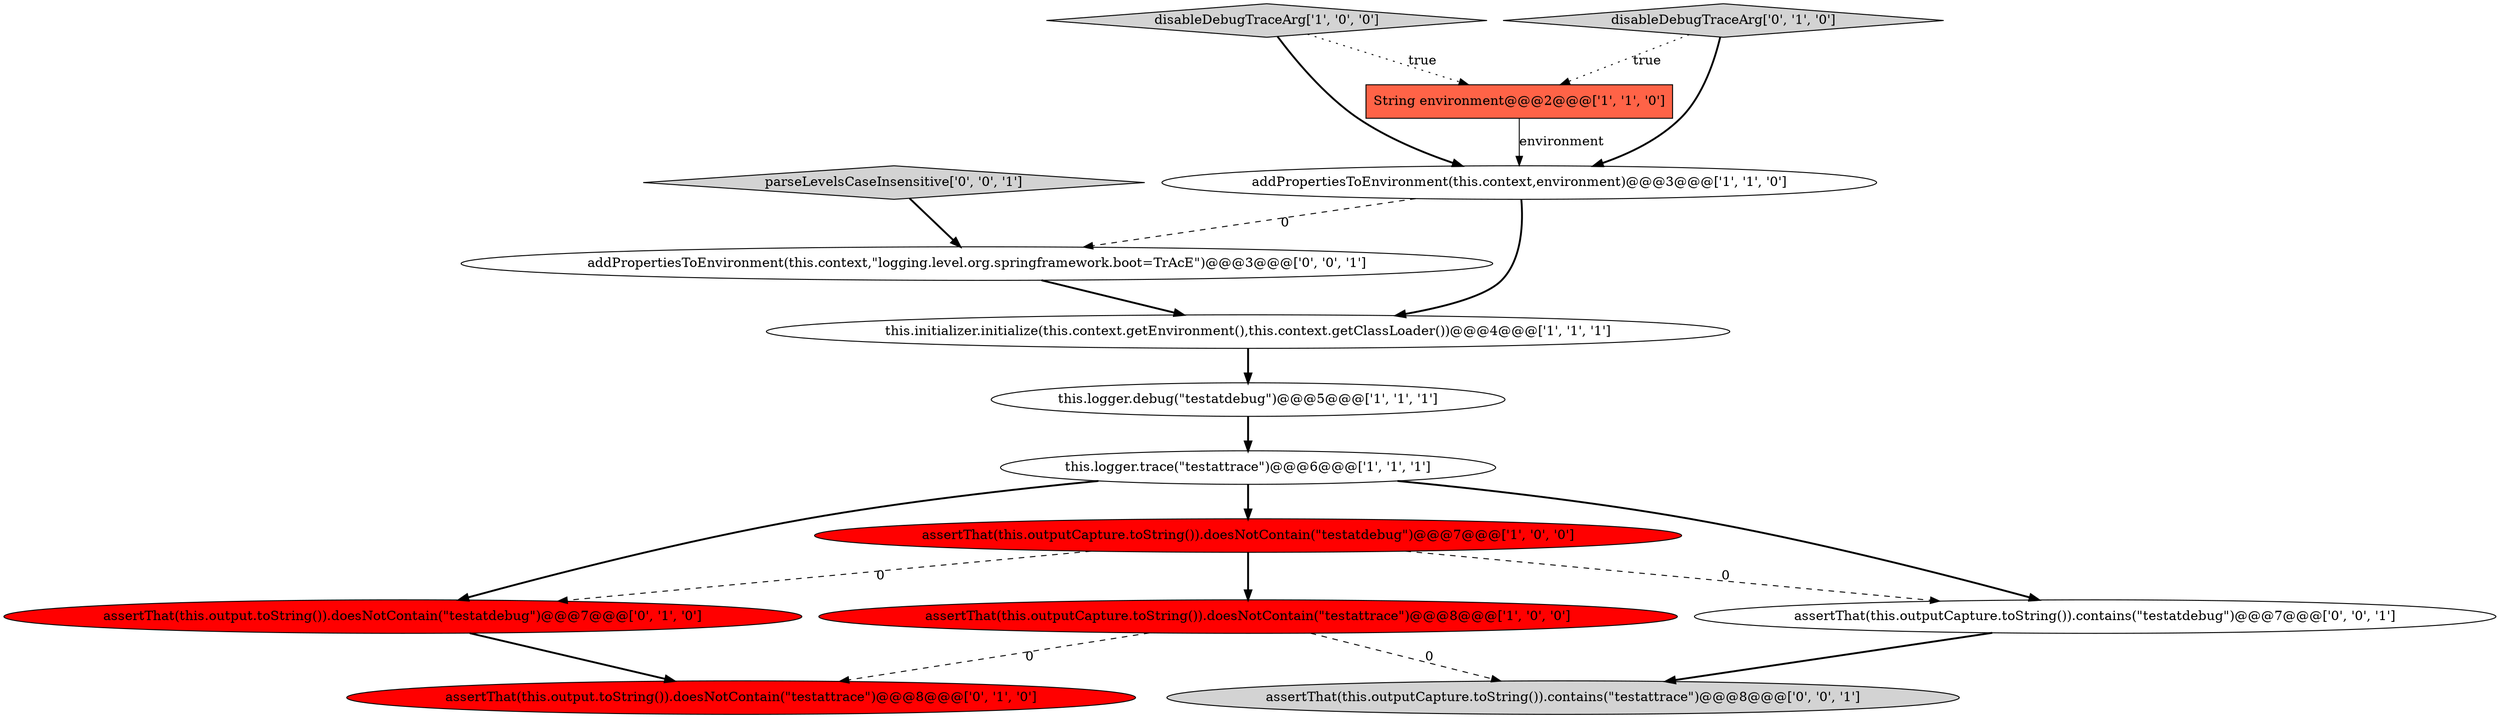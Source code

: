 digraph {
7 [style = filled, label = "this.initializer.initialize(this.context.getEnvironment(),this.context.getClassLoader())@@@4@@@['1', '1', '1']", fillcolor = white, shape = ellipse image = "AAA0AAABBB1BBB"];
3 [style = filled, label = "String environment@@@2@@@['1', '1', '0']", fillcolor = tomato, shape = box image = "AAA0AAABBB1BBB"];
0 [style = filled, label = "disableDebugTraceArg['1', '0', '0']", fillcolor = lightgray, shape = diamond image = "AAA0AAABBB1BBB"];
1 [style = filled, label = "assertThat(this.outputCapture.toString()).doesNotContain(\"testattrace\")@@@8@@@['1', '0', '0']", fillcolor = red, shape = ellipse image = "AAA1AAABBB1BBB"];
9 [style = filled, label = "disableDebugTraceArg['0', '1', '0']", fillcolor = lightgray, shape = diamond image = "AAA0AAABBB2BBB"];
8 [style = filled, label = "assertThat(this.output.toString()).doesNotContain(\"testatdebug\")@@@7@@@['0', '1', '0']", fillcolor = red, shape = ellipse image = "AAA1AAABBB2BBB"];
11 [style = filled, label = "parseLevelsCaseInsensitive['0', '0', '1']", fillcolor = lightgray, shape = diamond image = "AAA0AAABBB3BBB"];
13 [style = filled, label = "assertThat(this.outputCapture.toString()).contains(\"testatdebug\")@@@7@@@['0', '0', '1']", fillcolor = white, shape = ellipse image = "AAA0AAABBB3BBB"];
14 [style = filled, label = "assertThat(this.outputCapture.toString()).contains(\"testattrace\")@@@8@@@['0', '0', '1']", fillcolor = lightgray, shape = ellipse image = "AAA0AAABBB3BBB"];
5 [style = filled, label = "this.logger.trace(\"testattrace\")@@@6@@@['1', '1', '1']", fillcolor = white, shape = ellipse image = "AAA0AAABBB1BBB"];
4 [style = filled, label = "assertThat(this.outputCapture.toString()).doesNotContain(\"testatdebug\")@@@7@@@['1', '0', '0']", fillcolor = red, shape = ellipse image = "AAA1AAABBB1BBB"];
12 [style = filled, label = "addPropertiesToEnvironment(this.context,\"logging.level.org.springframework.boot=TrAcE\")@@@3@@@['0', '0', '1']", fillcolor = white, shape = ellipse image = "AAA0AAABBB3BBB"];
2 [style = filled, label = "this.logger.debug(\"testatdebug\")@@@5@@@['1', '1', '1']", fillcolor = white, shape = ellipse image = "AAA0AAABBB1BBB"];
10 [style = filled, label = "assertThat(this.output.toString()).doesNotContain(\"testattrace\")@@@8@@@['0', '1', '0']", fillcolor = red, shape = ellipse image = "AAA1AAABBB2BBB"];
6 [style = filled, label = "addPropertiesToEnvironment(this.context,environment)@@@3@@@['1', '1', '0']", fillcolor = white, shape = ellipse image = "AAA0AAABBB1BBB"];
5->8 [style = bold, label=""];
8->10 [style = bold, label=""];
3->6 [style = solid, label="environment"];
1->14 [style = dashed, label="0"];
0->6 [style = bold, label=""];
11->12 [style = bold, label=""];
1->10 [style = dashed, label="0"];
12->7 [style = bold, label=""];
9->6 [style = bold, label=""];
6->12 [style = dashed, label="0"];
7->2 [style = bold, label=""];
5->13 [style = bold, label=""];
5->4 [style = bold, label=""];
4->8 [style = dashed, label="0"];
4->1 [style = bold, label=""];
0->3 [style = dotted, label="true"];
6->7 [style = bold, label=""];
4->13 [style = dashed, label="0"];
13->14 [style = bold, label=""];
9->3 [style = dotted, label="true"];
2->5 [style = bold, label=""];
}
